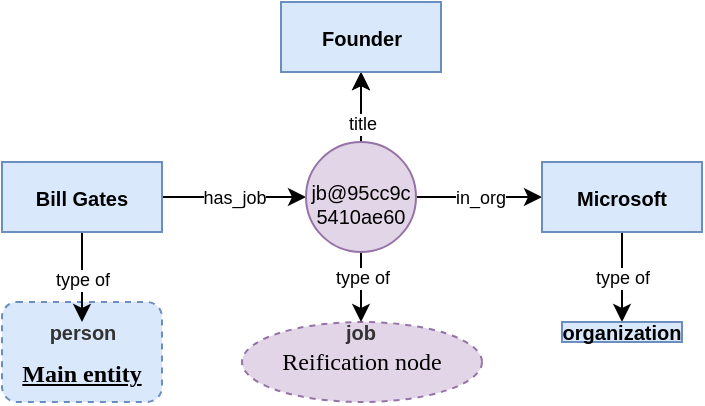 <mxfile version="20.6.0" type="github">
  <diagram id="nNupsj4jywxEakiYjryM" name="Page-1">
    <mxGraphModel dx="526" dy="340" grid="1" gridSize="10" guides="1" tooltips="1" connect="1" arrows="1" fold="1" page="1" pageScale="1" pageWidth="850" pageHeight="1100" math="0" shadow="0">
      <root>
        <mxCell id="0" />
        <mxCell id="1" parent="0" />
        <mxCell id="rI7ubW_WCFxjsGXaK_Uv-5" value="" style="ellipse;whiteSpace=wrap;html=1;dashed=1;fontFamily=Times New Roman;fillColor=#e1d5e7;strokeColor=#9673a6;" vertex="1" parent="1">
          <mxGeometry x="150" y="200" width="120" height="40" as="geometry" />
        </mxCell>
        <mxCell id="rI7ubW_WCFxjsGXaK_Uv-2" value="" style="rounded=1;whiteSpace=wrap;html=1;dashed=1;fillColor=#dae8fc;strokeColor=#6c8ebf;" vertex="1" parent="1">
          <mxGeometry x="30" y="190" width="80" height="50" as="geometry" />
        </mxCell>
        <mxCell id="jz-TBpXuQfXwvzFLT4BO-8" value="&lt;font style=&quot;font-size: 9px;&quot;&gt;has_job&lt;/font&gt;" style="edgeStyle=orthogonalEdgeStyle;rounded=0;orthogonalLoop=1;jettySize=auto;html=1;exitX=1;exitY=0.5;exitDx=0;exitDy=0;fontSize=6;" parent="1" source="jz-TBpXuQfXwvzFLT4BO-1" target="jz-TBpXuQfXwvzFLT4BO-7" edge="1">
          <mxGeometry relative="1" as="geometry" />
        </mxCell>
        <mxCell id="jz-TBpXuQfXwvzFLT4BO-20" style="edgeStyle=orthogonalEdgeStyle;rounded=0;orthogonalLoop=1;jettySize=auto;html=1;exitX=0.5;exitY=1;exitDx=0;exitDy=0;entryX=0.5;entryY=0;entryDx=0;entryDy=0;fontSize=9;" parent="1" source="jz-TBpXuQfXwvzFLT4BO-1" target="jz-TBpXuQfXwvzFLT4BO-17" edge="1">
          <mxGeometry relative="1" as="geometry" />
        </mxCell>
        <mxCell id="jz-TBpXuQfXwvzFLT4BO-21" value="type of" style="edgeLabel;html=1;align=center;verticalAlign=middle;resizable=0;points=[];fontSize=9;" parent="jz-TBpXuQfXwvzFLT4BO-20" vertex="1" connectable="0">
          <mxGeometry x="-0.211" relative="1" as="geometry">
            <mxPoint y="6" as="offset" />
          </mxGeometry>
        </mxCell>
        <mxCell id="jz-TBpXuQfXwvzFLT4BO-1" value="&lt;font style=&quot;font-size: 10px;&quot;&gt;&lt;b style=&quot;&quot;&gt;Bill Gates&lt;/b&gt;&lt;/font&gt;" style="rounded=0;whiteSpace=wrap;html=1;fillColor=#dae8fc;strokeColor=#6c8ebf;" parent="1" vertex="1">
          <mxGeometry x="30" y="120" width="80" height="35" as="geometry" />
        </mxCell>
        <mxCell id="jz-TBpXuQfXwvzFLT4BO-13" value="in_org" style="edgeStyle=orthogonalEdgeStyle;rounded=0;orthogonalLoop=1;jettySize=auto;html=1;exitX=1;exitY=0.5;exitDx=0;exitDy=0;entryX=0;entryY=0.5;entryDx=0;entryDy=0;fontSize=9;" parent="1" source="jz-TBpXuQfXwvzFLT4BO-7" target="jz-TBpXuQfXwvzFLT4BO-9" edge="1">
          <mxGeometry relative="1" as="geometry" />
        </mxCell>
        <mxCell id="jz-TBpXuQfXwvzFLT4BO-14" style="edgeStyle=orthogonalEdgeStyle;rounded=0;orthogonalLoop=1;jettySize=auto;html=1;exitX=0.5;exitY=0;exitDx=0;exitDy=0;entryX=0.5;entryY=1;entryDx=0;entryDy=0;fontSize=9;" parent="1" source="jz-TBpXuQfXwvzFLT4BO-7" target="jz-TBpXuQfXwvzFLT4BO-11" edge="1">
          <mxGeometry relative="1" as="geometry" />
        </mxCell>
        <mxCell id="jz-TBpXuQfXwvzFLT4BO-15" value="title" style="edgeStyle=orthogonalEdgeStyle;rounded=0;orthogonalLoop=1;jettySize=auto;html=1;fontSize=9;" parent="1" source="jz-TBpXuQfXwvzFLT4BO-7" target="jz-TBpXuQfXwvzFLT4BO-11" edge="1">
          <mxGeometry x="-0.6" relative="1" as="geometry">
            <mxPoint as="offset" />
          </mxGeometry>
        </mxCell>
        <mxCell id="jz-TBpXuQfXwvzFLT4BO-24" style="edgeStyle=orthogonalEdgeStyle;rounded=0;orthogonalLoop=1;jettySize=auto;html=1;exitX=0.5;exitY=1;exitDx=0;exitDy=0;entryX=0.5;entryY=0;entryDx=0;entryDy=0;fontSize=9;" parent="1" source="jz-TBpXuQfXwvzFLT4BO-7" target="jz-TBpXuQfXwvzFLT4BO-22" edge="1">
          <mxGeometry relative="1" as="geometry" />
        </mxCell>
        <mxCell id="jz-TBpXuQfXwvzFLT4BO-26" value="type of" style="edgeLabel;html=1;align=center;verticalAlign=middle;resizable=0;points=[];fontSize=9;" parent="jz-TBpXuQfXwvzFLT4BO-24" vertex="1" connectable="0">
          <mxGeometry x="-0.253" relative="1" as="geometry">
            <mxPoint as="offset" />
          </mxGeometry>
        </mxCell>
        <mxCell id="jz-TBpXuQfXwvzFLT4BO-7" value="&lt;br&gt;&lt;table width=&quot;69&quot; cellspacing=&quot;0&quot; cellpadding=&quot;0&quot; border=&quot;0&quot;&gt;&lt;tbody&gt;&lt;tr style=&quot;height: 14pt;&quot; height=&quot;19&quot;&gt;&lt;td style=&quot;height: 14pt; width: 52pt;&quot; width=&quot;69&quot; height=&quot;19&quot;&gt;&lt;div style=&quot;&quot;&gt;&lt;span style=&quot;font-size: 10px; background-color: initial;&quot;&gt;jb@95cc&lt;/span&gt;&lt;span style=&quot;background-color: initial; font-size: 10px;&quot;&gt;9c&lt;/span&gt;&lt;/div&gt;&lt;div style=&quot;&quot;&gt;&lt;span style=&quot;background-color: initial; font-size: 10px;&quot;&gt;5410&lt;/span&gt;&lt;span style=&quot;background-color: initial; font-size: 10px;&quot;&gt;ae60&lt;/span&gt;&lt;/div&gt;&lt;/td&gt;&lt;/tr&gt;&lt;/tbody&gt;&lt;/table&gt;" style="ellipse;whiteSpace=wrap;html=1;aspect=fixed;fontSize=6;strokeColor=#9673a6;fillColor=#e1d5e7;" parent="1" vertex="1">
          <mxGeometry x="182" y="110" width="55" height="55" as="geometry" />
        </mxCell>
        <mxCell id="jz-TBpXuQfXwvzFLT4BO-25" value="type of" style="edgeStyle=orthogonalEdgeStyle;rounded=0;orthogonalLoop=1;jettySize=auto;html=1;exitX=0.5;exitY=1;exitDx=0;exitDy=0;entryX=0.5;entryY=0;entryDx=0;entryDy=0;fontSize=9;" parent="1" source="jz-TBpXuQfXwvzFLT4BO-9" target="jz-TBpXuQfXwvzFLT4BO-23" edge="1">
          <mxGeometry relative="1" as="geometry" />
        </mxCell>
        <mxCell id="jz-TBpXuQfXwvzFLT4BO-9" value="&lt;font style=&quot;font-size: 10px;&quot;&gt;&lt;b&gt;Microsoft&lt;/b&gt;&lt;/font&gt;" style="rounded=0;whiteSpace=wrap;html=1;fillColor=#dae8fc;strokeColor=#6c8ebf;" parent="1" vertex="1">
          <mxGeometry x="300" y="120" width="80" height="35" as="geometry" />
        </mxCell>
        <mxCell id="jz-TBpXuQfXwvzFLT4BO-11" value="&lt;font style=&quot;font-size: 10px;&quot;&gt;&lt;b&gt;Founder&lt;/b&gt;&lt;/font&gt;" style="rounded=0;whiteSpace=wrap;html=1;fillColor=#dae8fc;strokeColor=#6c8ebf;" parent="1" vertex="1">
          <mxGeometry x="169.5" y="40" width="80" height="35" as="geometry" />
        </mxCell>
        <mxCell id="jz-TBpXuQfXwvzFLT4BO-17" value="&lt;font style=&quot;font-size: 10px;&quot;&gt;&lt;b&gt;person&lt;/b&gt;&lt;/font&gt;" style="text;html=1;strokeColor=none;fillColor=none;align=center;verticalAlign=middle;whiteSpace=wrap;rounded=0;fontSize=9;fontColor=#333333;" parent="1" vertex="1">
          <mxGeometry x="53.5" y="200" width="33" height="10" as="geometry" />
        </mxCell>
        <mxCell id="jz-TBpXuQfXwvzFLT4BO-22" value="&lt;font style=&quot;font-size: 10px;&quot;&gt;&lt;b&gt;job&lt;/b&gt;&lt;/font&gt;" style="text;html=1;strokeColor=none;fillColor=none;align=center;verticalAlign=middle;whiteSpace=wrap;rounded=0;fontSize=9;fontColor=#333333;" parent="1" vertex="1">
          <mxGeometry x="193" y="200" width="33" height="10" as="geometry" />
        </mxCell>
        <mxCell id="jz-TBpXuQfXwvzFLT4BO-23" value="&lt;font style=&quot;font-size: 10px;&quot;&gt;&lt;b&gt;organization&lt;/b&gt;&lt;/font&gt;" style="text;html=1;strokeColor=#6c8ebf;fillColor=#dae8fc;align=center;verticalAlign=middle;whiteSpace=wrap;rounded=0;fontSize=9;" parent="1" vertex="1">
          <mxGeometry x="310" y="200" width="60" height="10" as="geometry" />
        </mxCell>
        <mxCell id="rI7ubW_WCFxjsGXaK_Uv-3" value="&lt;font face=&quot;Times New Roman&quot;&gt;&lt;b&gt;&lt;u&gt;Main entity&lt;/u&gt;&lt;/b&gt;&lt;/font&gt;" style="text;html=1;strokeColor=none;fillColor=none;align=center;verticalAlign=middle;whiteSpace=wrap;rounded=0;dashed=1;" vertex="1" parent="1">
          <mxGeometry x="30" y="211" width="80" height="30" as="geometry" />
        </mxCell>
        <mxCell id="rI7ubW_WCFxjsGXaK_Uv-6" value="Reification node" style="text;html=1;strokeColor=none;fillColor=none;align=center;verticalAlign=middle;whiteSpace=wrap;rounded=0;dashed=1;fontFamily=Times New Roman;" vertex="1" parent="1">
          <mxGeometry x="160" y="205" width="100" height="30" as="geometry" />
        </mxCell>
      </root>
    </mxGraphModel>
  </diagram>
</mxfile>
